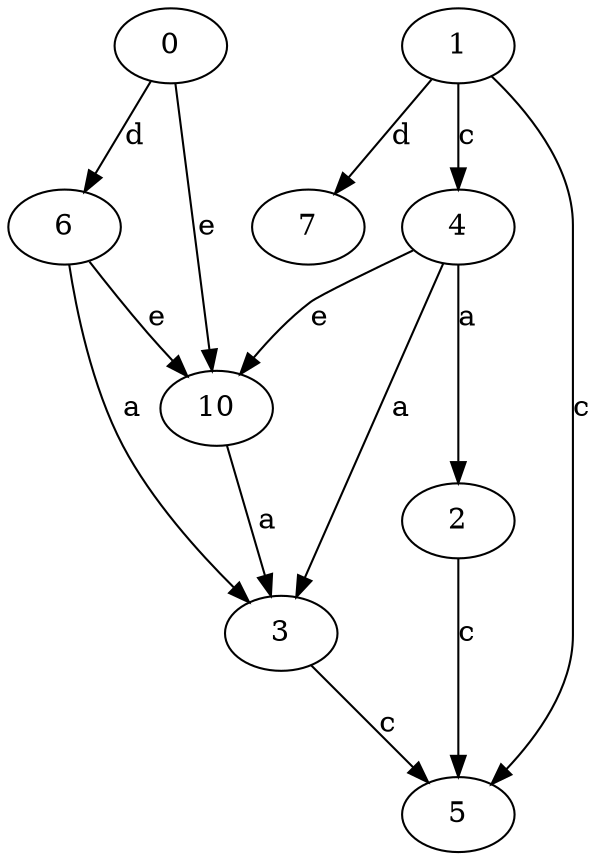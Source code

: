 strict digraph  {
2;
0;
3;
4;
5;
6;
7;
10;
1;
2 -> 5  [label=c];
0 -> 6  [label=d];
0 -> 10  [label=e];
3 -> 5  [label=c];
4 -> 2  [label=a];
4 -> 3  [label=a];
4 -> 10  [label=e];
6 -> 3  [label=a];
6 -> 10  [label=e];
10 -> 3  [label=a];
1 -> 4  [label=c];
1 -> 5  [label=c];
1 -> 7  [label=d];
}
